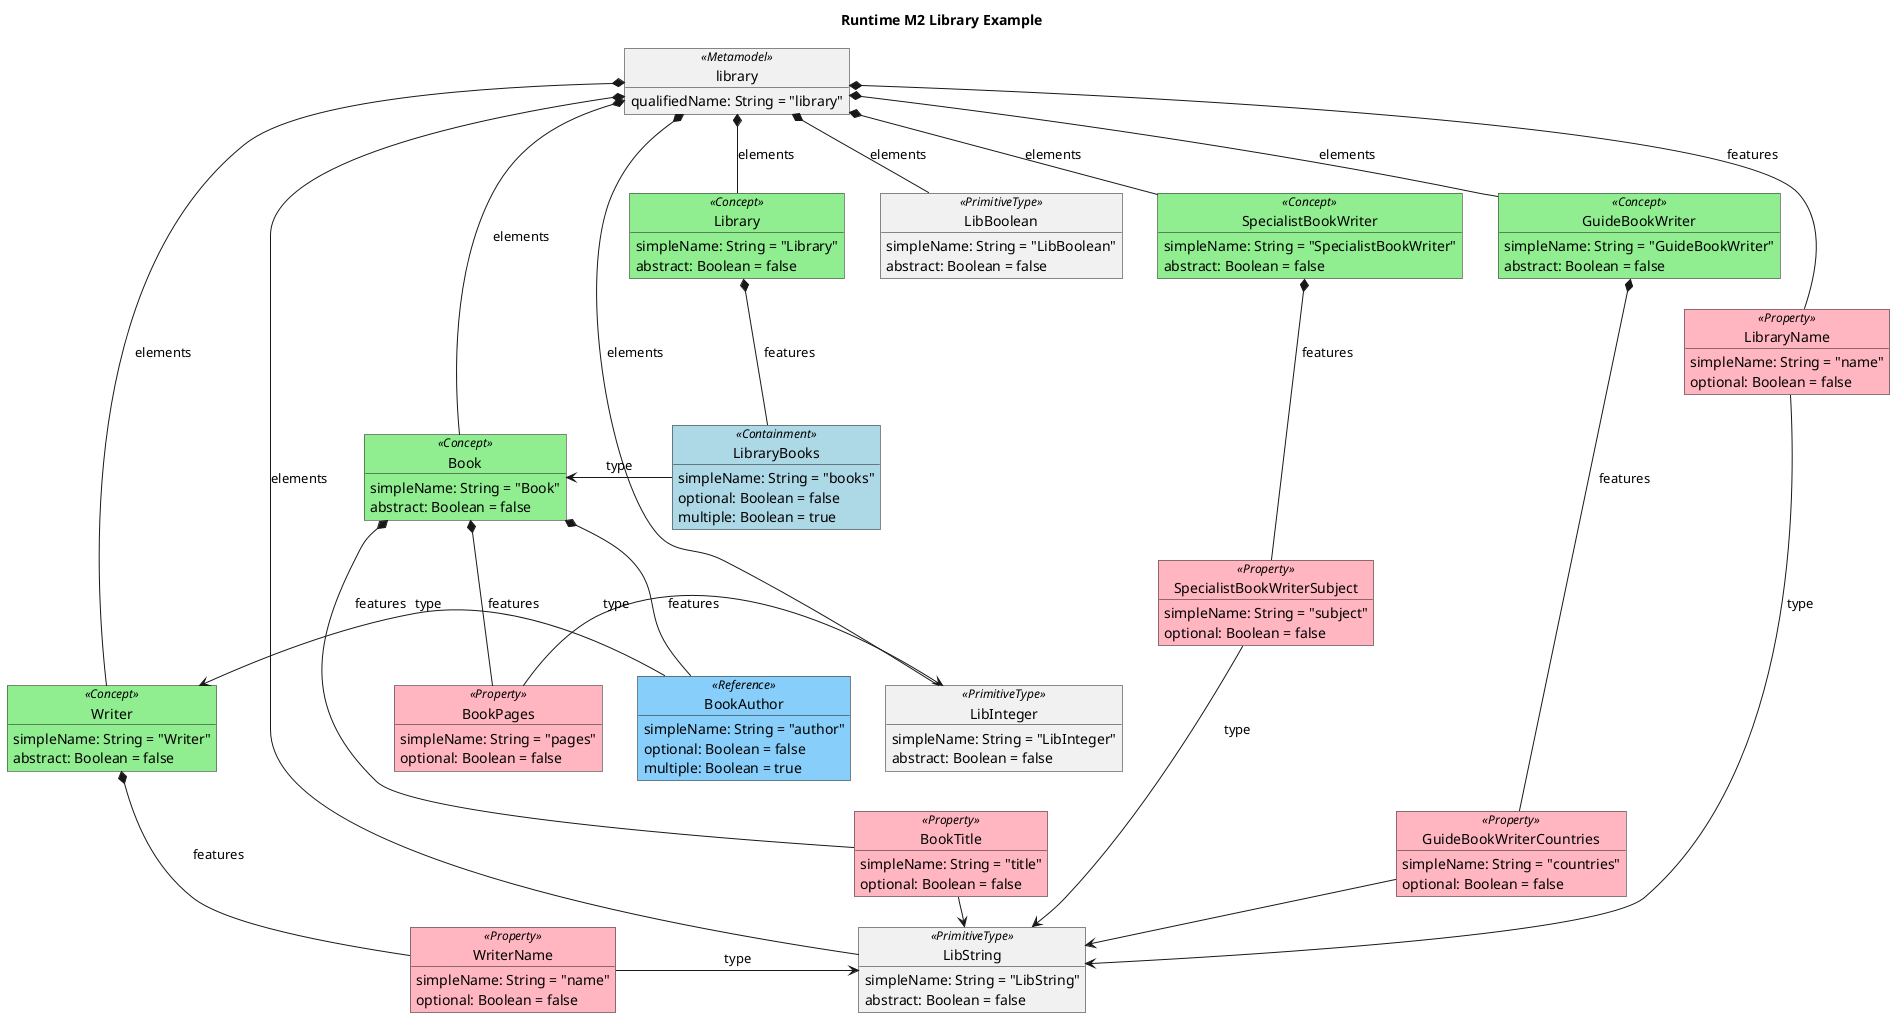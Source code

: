 @startuml
title Runtime M2 Library Example

skinparam object {
    BackgroundColor<<Concept>> LightGreen
    BackgroundColor<<Reference>> LightSkyBlue
    BackgroundColor<<Property>> LightPink
    BackgroundColor<<Containment>> LightBlue
}

object "library" as library<<Metamodel>> {
    qualifiedName: String = "library"
}

object "LibBoolean" as LibBoolean<<PrimitiveType>> {
    simpleName: String = "LibBoolean"
    abstract: Boolean = false
}
library *-- LibBoolean: elements

object "LibString" as LibString<<PrimitiveType>> {
    simpleName: String = "LibString"
    abstract: Boolean = false
}
library *-- LibString: elements

object "LibInteger" as LibInteger<<PrimitiveType>> {
    simpleName: String = "LibInteger"
    abstract: Boolean = false
}
library *-- LibInteger: elements

object "Library" as Library<<Concept>> {
    simpleName: String = "Library"
    abstract: Boolean = false
}
library *-- Library: elements

object "LibraryName" as LibraryName<<Property>> {
    simpleName: String = "name"
    optional: Boolean = false
}
library *-- LibraryName: features
LibraryName -> LibString: type

object "LibraryBooks" as LibraryBooks<<Containment>> {
    simpleName: String = "books"
    optional: Boolean = false
    multiple: Boolean = true
}
Library *-- LibraryBooks: features

object "Book" as Book<<Concept>> {
    simpleName: String = "Book"
    abstract: Boolean = false
}
library *-- Book: elements

LibraryBooks -> Book: type

object "BookTitle" as BookTitle<<Property>> {
    simpleName: String = "title"
    optional: Boolean = false
}
Book *-- BookTitle: features
BookTitle -> LibString: type

object "BookPages" as BookPages<<Property>> {
    simpleName: String = "pages"
    optional: Boolean = false
}
Book *-- BookPages: features
BookPages -> LibInteger: type

object "BookAuthor" as BookAuthor<<Reference>> {
    simpleName: String = "author"
    optional: Boolean = false
    multiple: Boolean = true
}
Book *-- BookAuthor: features

object "Writer" as Writer<<Concept>> {
    simpleName: String = "Writer"
    abstract: Boolean = false
}
library *-- Writer: elements

BookAuthor -> Writer: type

object "WriterName" as WriterName<<Property>> {
    simpleName: String = "name"
    optional: Boolean = false
}
Writer *-- WriterName: features
WriterName -> LibString: type

object "SpecialistBookWriter" as SpecialistBookWriter<<Concept>> {
    simpleName: String = "SpecialistBookWriter"
    abstract: Boolean = false
}
library *-- SpecialistBookWriter: elements

object "SpecialistBookWriterSubject" as SpecialistBookWriterSubject<<Property>> {
    simpleName: String = "subject"
    optional: Boolean = false
}
SpecialistBookWriter *-- SpecialistBookWriterSubject: features
SpecialistBookWriterSubject -> LibString: type

object "GuideBookWriter" as GuideBookWriter<<Concept>> {
    simpleName: String = "GuideBookWriter"
    abstract: Boolean = false
}
library *-- GuideBookWriter: elements

object "GuideBookWriterCountries" as GuideBookWriterCountries<<Property>> {
    simpleName: String = "countries"
    optional: Boolean = false
}
GuideBookWriter *-- GuideBookWriterCountries: features
GuideBookWriterCountries -> LibString: type


@enduml

